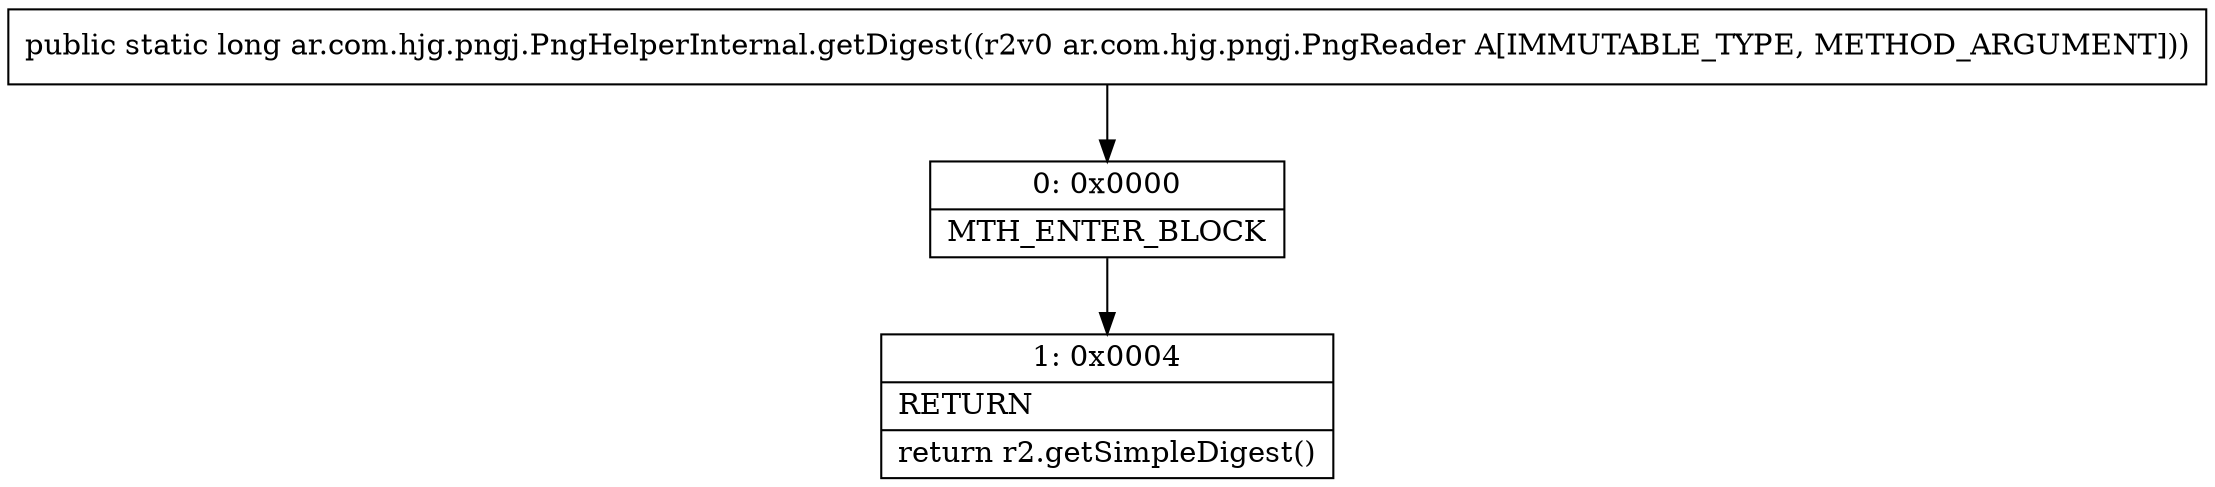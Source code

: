 digraph "CFG forar.com.hjg.pngj.PngHelperInternal.getDigest(Lar\/com\/hjg\/pngj\/PngReader;)J" {
Node_0 [shape=record,label="{0\:\ 0x0000|MTH_ENTER_BLOCK\l}"];
Node_1 [shape=record,label="{1\:\ 0x0004|RETURN\l|return r2.getSimpleDigest()\l}"];
MethodNode[shape=record,label="{public static long ar.com.hjg.pngj.PngHelperInternal.getDigest((r2v0 ar.com.hjg.pngj.PngReader A[IMMUTABLE_TYPE, METHOD_ARGUMENT])) }"];
MethodNode -> Node_0;
Node_0 -> Node_1;
}


